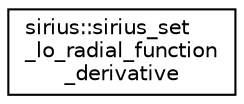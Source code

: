 digraph "Graphical Class Hierarchy"
{
 // INTERACTIVE_SVG=YES
  edge [fontname="Helvetica",fontsize="10",labelfontname="Helvetica",labelfontsize="10"];
  node [fontname="Helvetica",fontsize="10",shape=record];
  rankdir="LR";
  Node1 [label="sirius::sirius_set\l_lo_radial_function\l_derivative",height=0.2,width=0.4,color="black", fillcolor="white", style="filled",URL="$interfacesirius_1_1sirius__set__lo__radial__function__derivative.html"];
}
